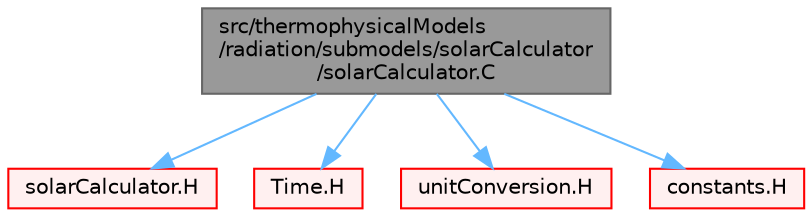 digraph "src/thermophysicalModels/radiation/submodels/solarCalculator/solarCalculator.C"
{
 // LATEX_PDF_SIZE
  bgcolor="transparent";
  edge [fontname=Helvetica,fontsize=10,labelfontname=Helvetica,labelfontsize=10];
  node [fontname=Helvetica,fontsize=10,shape=box,height=0.2,width=0.4];
  Node1 [id="Node000001",label="src/thermophysicalModels\l/radiation/submodels/solarCalculator\l/solarCalculator.C",height=0.2,width=0.4,color="gray40", fillcolor="grey60", style="filled", fontcolor="black",tooltip=" "];
  Node1 -> Node2 [id="edge1_Node000001_Node000002",color="steelblue1",style="solid",tooltip=" "];
  Node2 [id="Node000002",label="solarCalculator.H",height=0.2,width=0.4,color="red", fillcolor="#FFF0F0", style="filled",URL="$solarCalculator_8H.html",tooltip=" "];
  Node1 -> Node351 [id="edge2_Node000001_Node000351",color="steelblue1",style="solid",tooltip=" "];
  Node351 [id="Node000351",label="Time.H",height=0.2,width=0.4,color="red", fillcolor="#FFF0F0", style="filled",URL="$Time_8H.html",tooltip=" "];
  Node1 -> Node378 [id="edge3_Node000001_Node000378",color="steelblue1",style="solid",tooltip=" "];
  Node378 [id="Node000378",label="unitConversion.H",height=0.2,width=0.4,color="red", fillcolor="#FFF0F0", style="filled",URL="$unitConversion_8H.html",tooltip="Unit conversion functions."];
  Node1 -> Node380 [id="edge4_Node000001_Node000380",color="steelblue1",style="solid",tooltip=" "];
  Node380 [id="Node000380",label="constants.H",height=0.2,width=0.4,color="red", fillcolor="#FFF0F0", style="filled",URL="$constants_8H.html",tooltip=" "];
}

